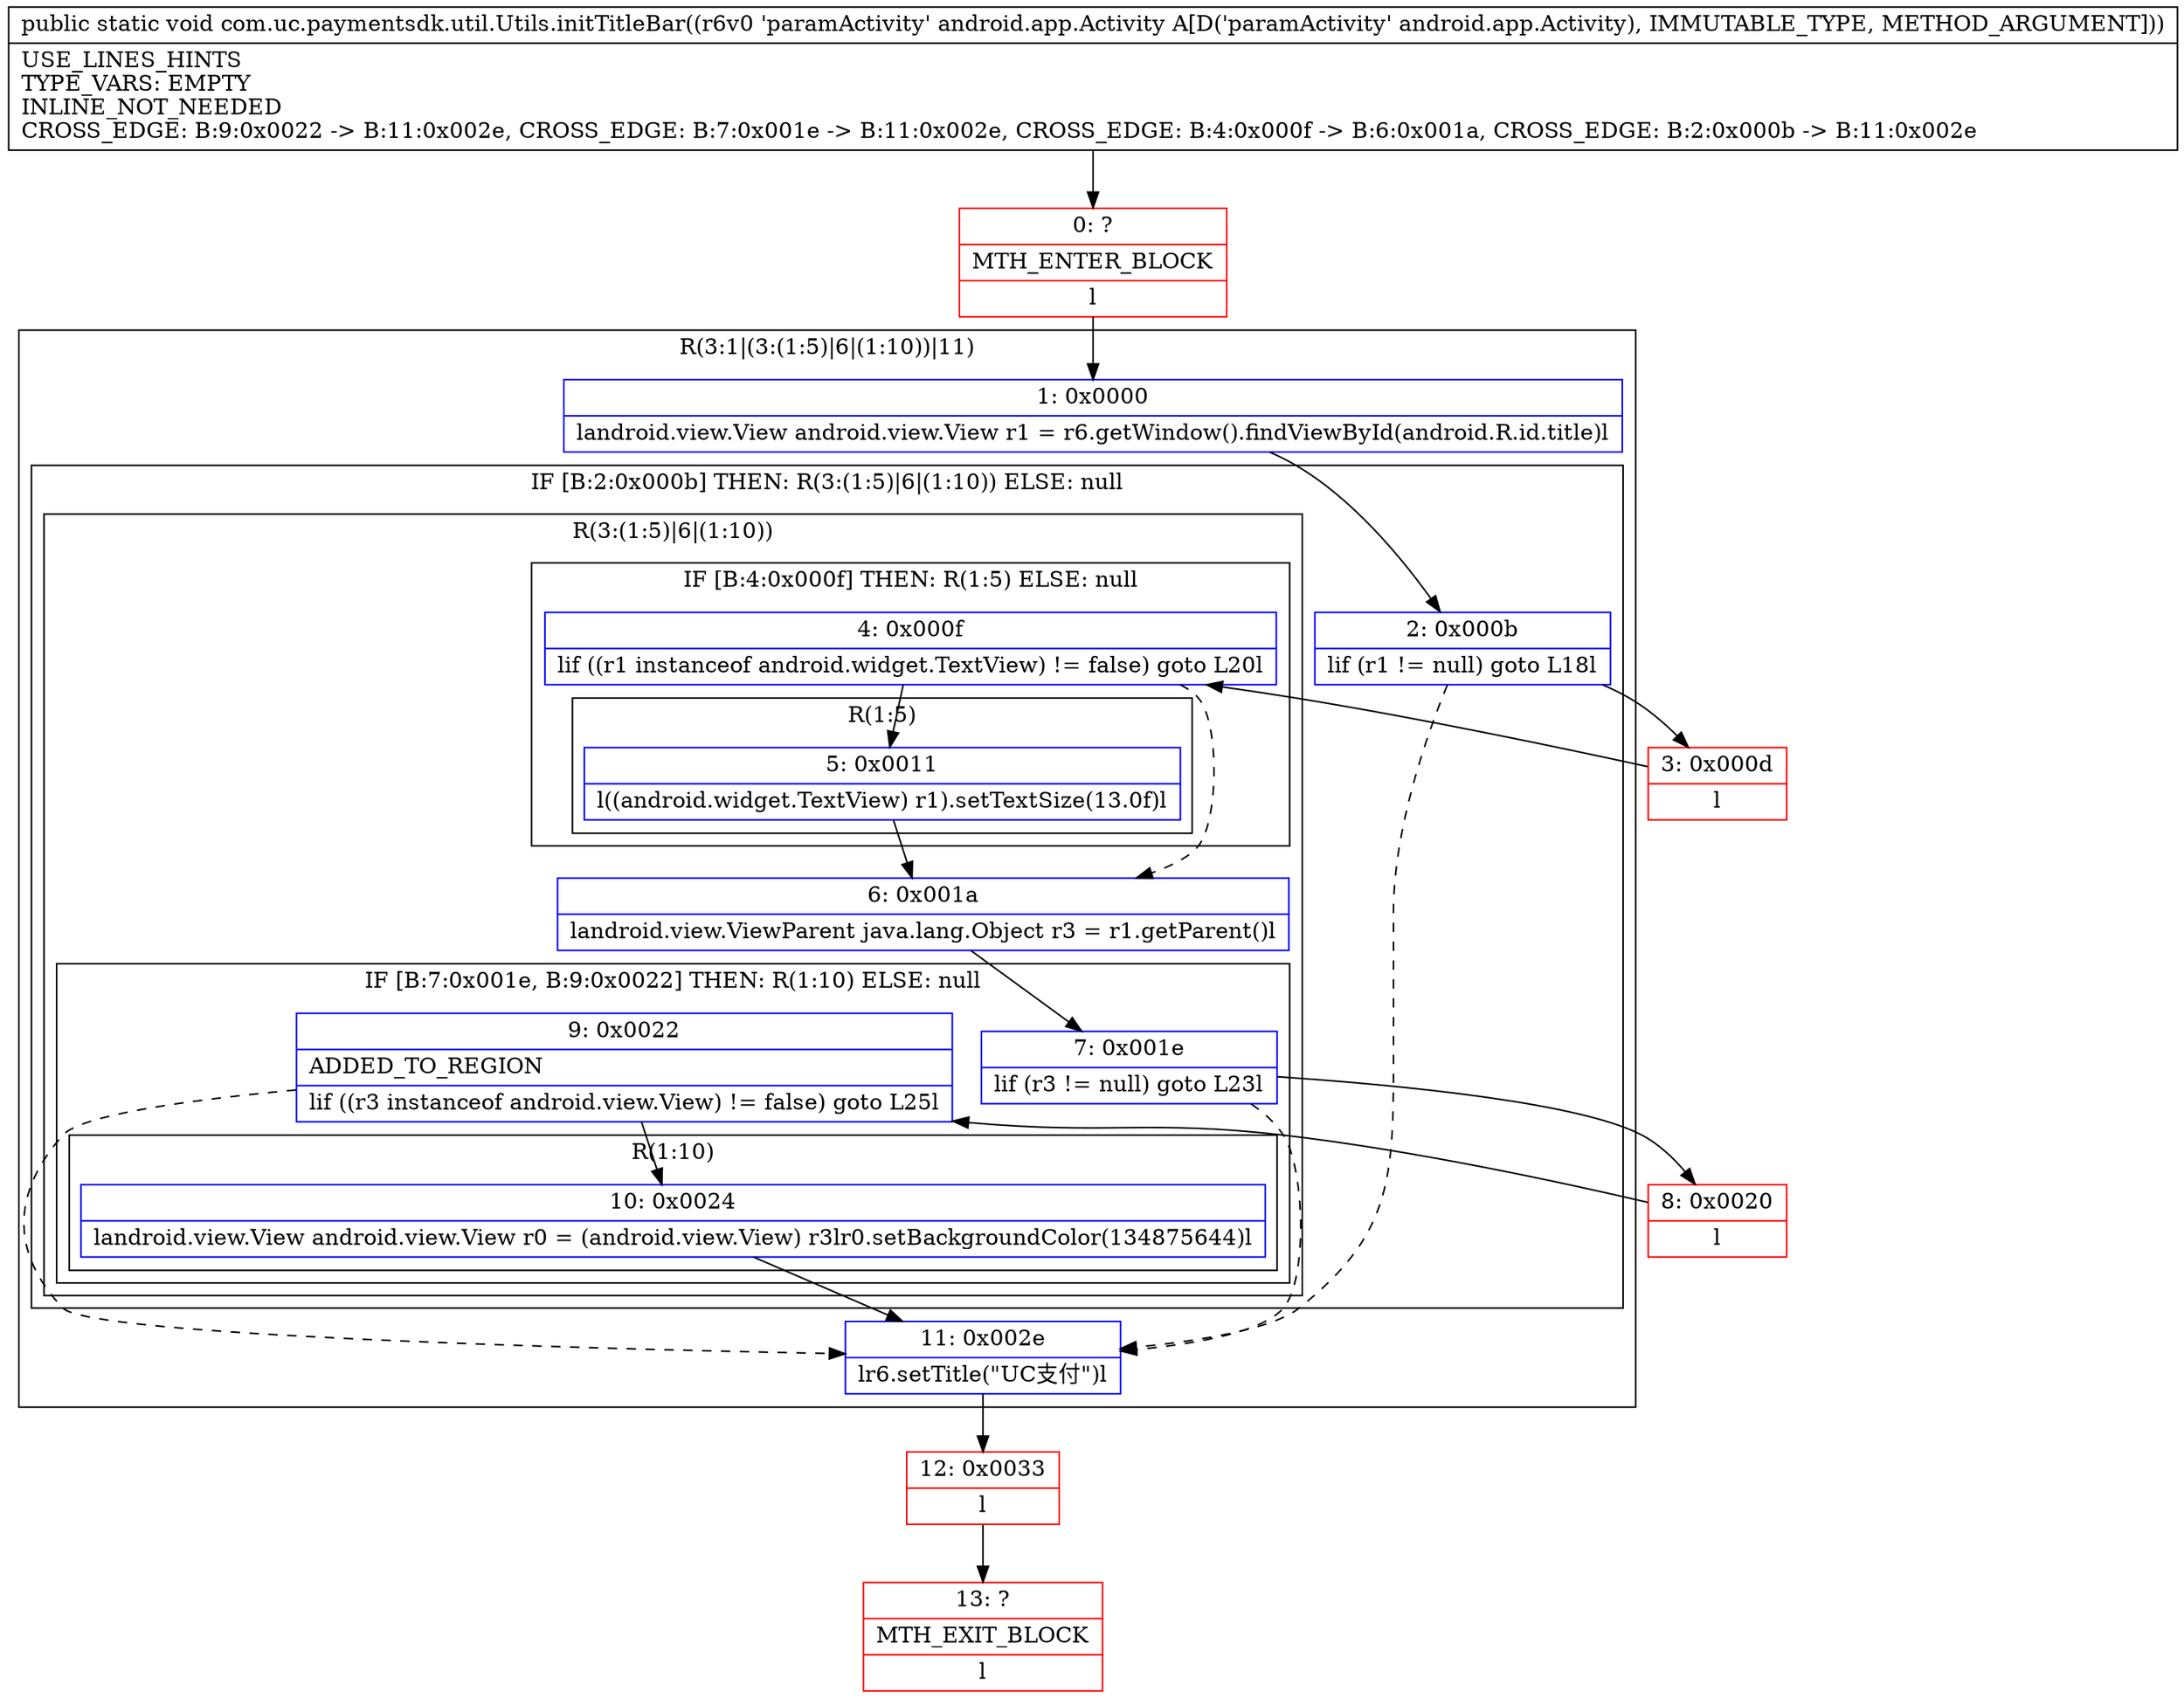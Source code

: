 digraph "CFG forcom.uc.paymentsdk.util.Utils.initTitleBar(Landroid\/app\/Activity;)V" {
subgraph cluster_Region_483958103 {
label = "R(3:1|(3:(1:5)|6|(1:10))|11)";
node [shape=record,color=blue];
Node_1 [shape=record,label="{1\:\ 0x0000|landroid.view.View android.view.View r1 = r6.getWindow().findViewById(android.R.id.title)l}"];
subgraph cluster_IfRegion_299233041 {
label = "IF [B:2:0x000b] THEN: R(3:(1:5)|6|(1:10)) ELSE: null";
node [shape=record,color=blue];
Node_2 [shape=record,label="{2\:\ 0x000b|lif (r1 != null) goto L18l}"];
subgraph cluster_Region_1503471399 {
label = "R(3:(1:5)|6|(1:10))";
node [shape=record,color=blue];
subgraph cluster_IfRegion_1822580837 {
label = "IF [B:4:0x000f] THEN: R(1:5) ELSE: null";
node [shape=record,color=blue];
Node_4 [shape=record,label="{4\:\ 0x000f|lif ((r1 instanceof android.widget.TextView) != false) goto L20l}"];
subgraph cluster_Region_32972907 {
label = "R(1:5)";
node [shape=record,color=blue];
Node_5 [shape=record,label="{5\:\ 0x0011|l((android.widget.TextView) r1).setTextSize(13.0f)l}"];
}
}
Node_6 [shape=record,label="{6\:\ 0x001a|landroid.view.ViewParent java.lang.Object r3 = r1.getParent()l}"];
subgraph cluster_IfRegion_1729033826 {
label = "IF [B:7:0x001e, B:9:0x0022] THEN: R(1:10) ELSE: null";
node [shape=record,color=blue];
Node_7 [shape=record,label="{7\:\ 0x001e|lif (r3 != null) goto L23l}"];
Node_9 [shape=record,label="{9\:\ 0x0022|ADDED_TO_REGION\l|lif ((r3 instanceof android.view.View) != false) goto L25l}"];
subgraph cluster_Region_416285614 {
label = "R(1:10)";
node [shape=record,color=blue];
Node_10 [shape=record,label="{10\:\ 0x0024|landroid.view.View android.view.View r0 = (android.view.View) r3lr0.setBackgroundColor(134875644)l}"];
}
}
}
}
Node_11 [shape=record,label="{11\:\ 0x002e|lr6.setTitle(\"UC支付\")l}"];
}
Node_0 [shape=record,color=red,label="{0\:\ ?|MTH_ENTER_BLOCK\l|l}"];
Node_3 [shape=record,color=red,label="{3\:\ 0x000d|l}"];
Node_8 [shape=record,color=red,label="{8\:\ 0x0020|l}"];
Node_12 [shape=record,color=red,label="{12\:\ 0x0033|l}"];
Node_13 [shape=record,color=red,label="{13\:\ ?|MTH_EXIT_BLOCK\l|l}"];
MethodNode[shape=record,label="{public static void com.uc.paymentsdk.util.Utils.initTitleBar((r6v0 'paramActivity' android.app.Activity A[D('paramActivity' android.app.Activity), IMMUTABLE_TYPE, METHOD_ARGUMENT]))  | USE_LINES_HINTS\lTYPE_VARS: EMPTY\lINLINE_NOT_NEEDED\lCROSS_EDGE: B:9:0x0022 \-\> B:11:0x002e, CROSS_EDGE: B:7:0x001e \-\> B:11:0x002e, CROSS_EDGE: B:4:0x000f \-\> B:6:0x001a, CROSS_EDGE: B:2:0x000b \-\> B:11:0x002e\l}"];
MethodNode -> Node_0;
Node_1 -> Node_2;
Node_2 -> Node_3;
Node_2 -> Node_11[style=dashed];
Node_4 -> Node_5;
Node_4 -> Node_6[style=dashed];
Node_5 -> Node_6;
Node_6 -> Node_7;
Node_7 -> Node_8;
Node_7 -> Node_11[style=dashed];
Node_9 -> Node_10;
Node_9 -> Node_11[style=dashed];
Node_10 -> Node_11;
Node_11 -> Node_12;
Node_0 -> Node_1;
Node_3 -> Node_4;
Node_8 -> Node_9;
Node_12 -> Node_13;
}

